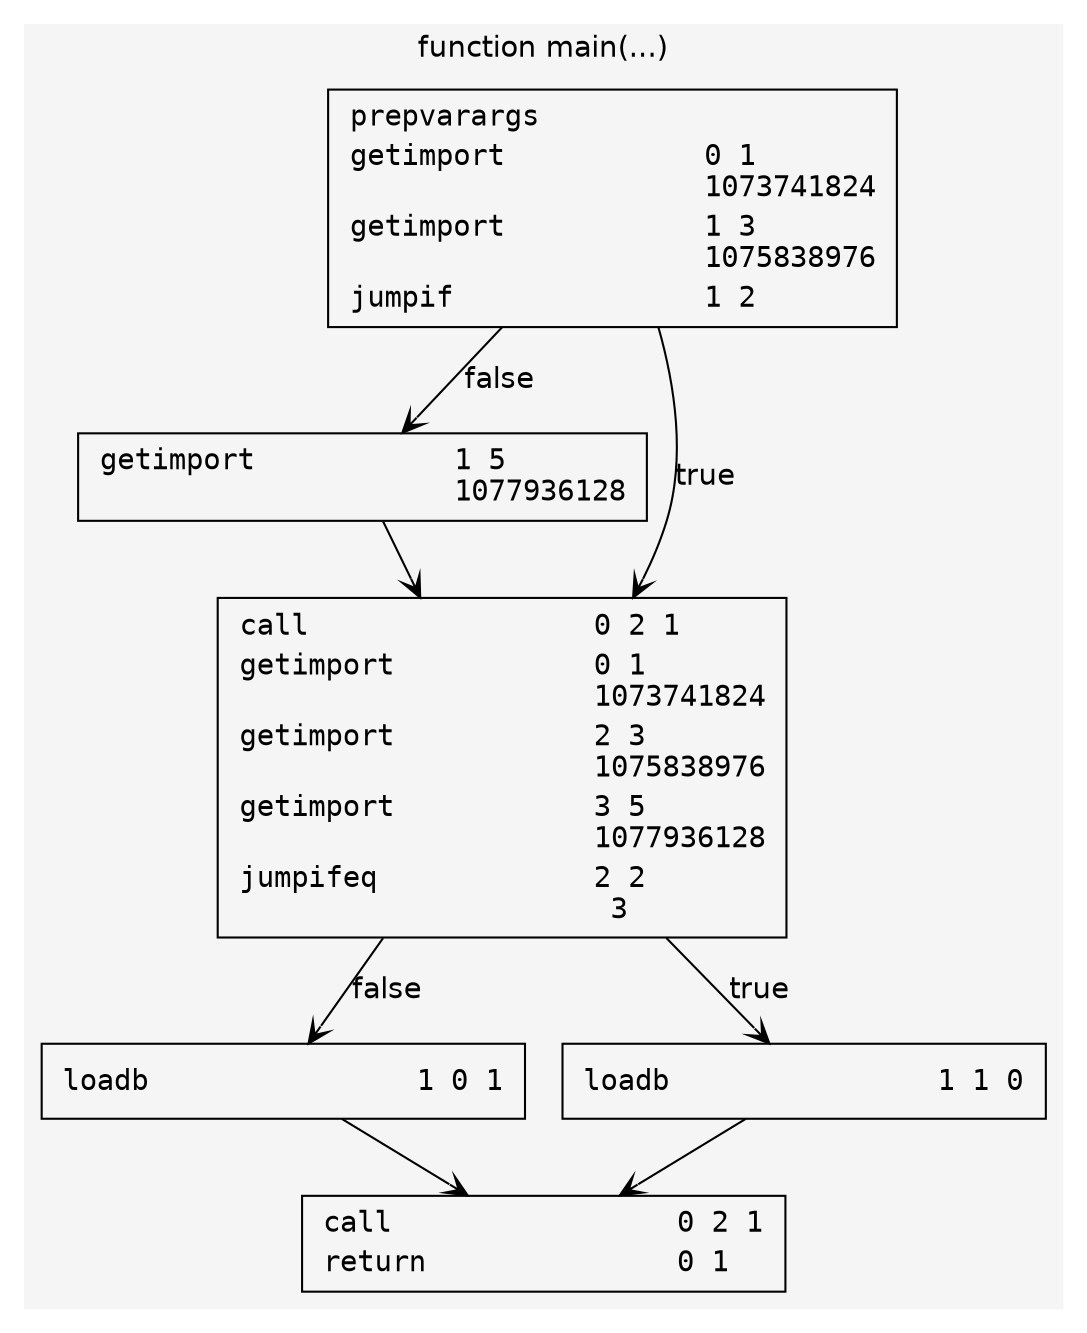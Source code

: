 digraph "loadbooltest.luau" {
	subgraph cluster_0 {
		"label"="function main(...)"
		"style"="filled"
		"color"="#F5F5F5"
		"fontname"=Helvetica
		block_3fbab22 [
			"label"=<<TABLE BORDER="0" CELLSPACING="0" ALIGN="LEFT"><TR><TD ALIGN="LEFT" VALIGN="top">prepvarargs         </TD><TD ALIGN="LEFT"></TD></TR><TR><TD ALIGN="LEFT" VALIGN="top">getimport           </TD><TD ALIGN="LEFT">0 1<BR ALIGN="LEFT"/>1073741824</TD></TR><TR><TD ALIGN="LEFT" VALIGN="top">getimport           </TD><TD ALIGN="LEFT">1 3<BR ALIGN="LEFT"/>1075838976</TD></TR><TR><TD ALIGN="LEFT" VALIGN="top">jumpif              </TD><TD ALIGN="LEFT">1 2</TD></TR></TABLE>>
			"shape"="box"
			"fontname"=Monospace
		]
		block_3fbab22 -> block_3d90434 [
			"arrowhead"="vee"
			"arrowtail"="none"
			"fontname"=Helvetica
			"label"="false"
		]
		block_3fbab22 -> block_2a125d8 [
			"arrowhead"="vee"
			"arrowtail"="none"
			"fontname"=Helvetica
			"label"="true"
		]
		block_3d90434 [
			"label"=<<TABLE BORDER="0" CELLSPACING="0" ALIGN="LEFT"><TR><TD ALIGN="LEFT" VALIGN="top">getimport           </TD><TD ALIGN="LEFT">1 5<BR ALIGN="LEFT"/>1077936128</TD></TR></TABLE>>
			"shape"="box"
			"fontname"=Monospace
		]
		block_3d90434 -> block_2a125d8 [
			"arrowhead"="vee"
			"arrowtail"="none"
			"fontname"=Helvetica
		]
		block_2a125d8 [
			"label"=<<TABLE BORDER="0" CELLSPACING="0" ALIGN="LEFT"><TR><TD ALIGN="LEFT" VALIGN="top">call                </TD><TD ALIGN="LEFT">0 2 1</TD></TR><TR><TD ALIGN="LEFT" VALIGN="top">getimport           </TD><TD ALIGN="LEFT">0 1<BR ALIGN="LEFT"/>1073741824</TD></TR><TR><TD ALIGN="LEFT" VALIGN="top">getimport           </TD><TD ALIGN="LEFT">2 3<BR ALIGN="LEFT"/>1075838976</TD></TR><TR><TD ALIGN="LEFT" VALIGN="top">getimport           </TD><TD ALIGN="LEFT">3 5<BR ALIGN="LEFT"/>1077936128</TD></TR><TR><TD ALIGN="LEFT" VALIGN="top">jumpifeq            </TD><TD ALIGN="LEFT">2 2<BR ALIGN="LEFT"/>3</TD></TR></TABLE>>
			"shape"="box"
			"fontname"=Monospace
		]
		block_2a125d8 -> block_3aa54a0 [
			"arrowhead"="vee"
			"arrowtail"="none"
			"fontname"=Helvetica
			"label"="false"
		]
		block_2a125d8 -> block_fcf9a4 [
			"arrowhead"="vee"
			"arrowtail"="none"
			"fontname"=Helvetica
			"label"="true"
		]
		block_3aa54a0 [
			"label"=<<TABLE BORDER="0" CELLSPACING="0" ALIGN="LEFT"><TR><TD ALIGN="LEFT" VALIGN="top">loadb               </TD><TD ALIGN="LEFT">1 0 1</TD></TR></TABLE>>
			"shape"="box"
			"fontname"=Monospace
		]
		block_3aa54a0 -> block_e4c6c4 [
			"arrowhead"="vee"
			"arrowtail"="none"
			"fontname"=Helvetica
		]
		block_fcf9a4 [
			"label"=<<TABLE BORDER="0" CELLSPACING="0" ALIGN="LEFT"><TR><TD ALIGN="LEFT" VALIGN="top">loadb               </TD><TD ALIGN="LEFT">1 1 0</TD></TR></TABLE>>
			"shape"="box"
			"fontname"=Monospace
		]
		block_fcf9a4 -> block_e4c6c4 [
			"arrowhead"="vee"
			"arrowtail"="none"
			"fontname"=Helvetica
		]
		block_e4c6c4 [
			"label"=<<TABLE BORDER="0" CELLSPACING="0" ALIGN="LEFT"><TR><TD ALIGN="LEFT" VALIGN="top">call                </TD><TD ALIGN="LEFT">0 2 1</TD></TR><TR><TD ALIGN="LEFT" VALIGN="top">return              </TD><TD ALIGN="LEFT">0 1</TD></TR></TABLE>>
			"shape"="box"
			"fontname"=Monospace
		]
	}
}
